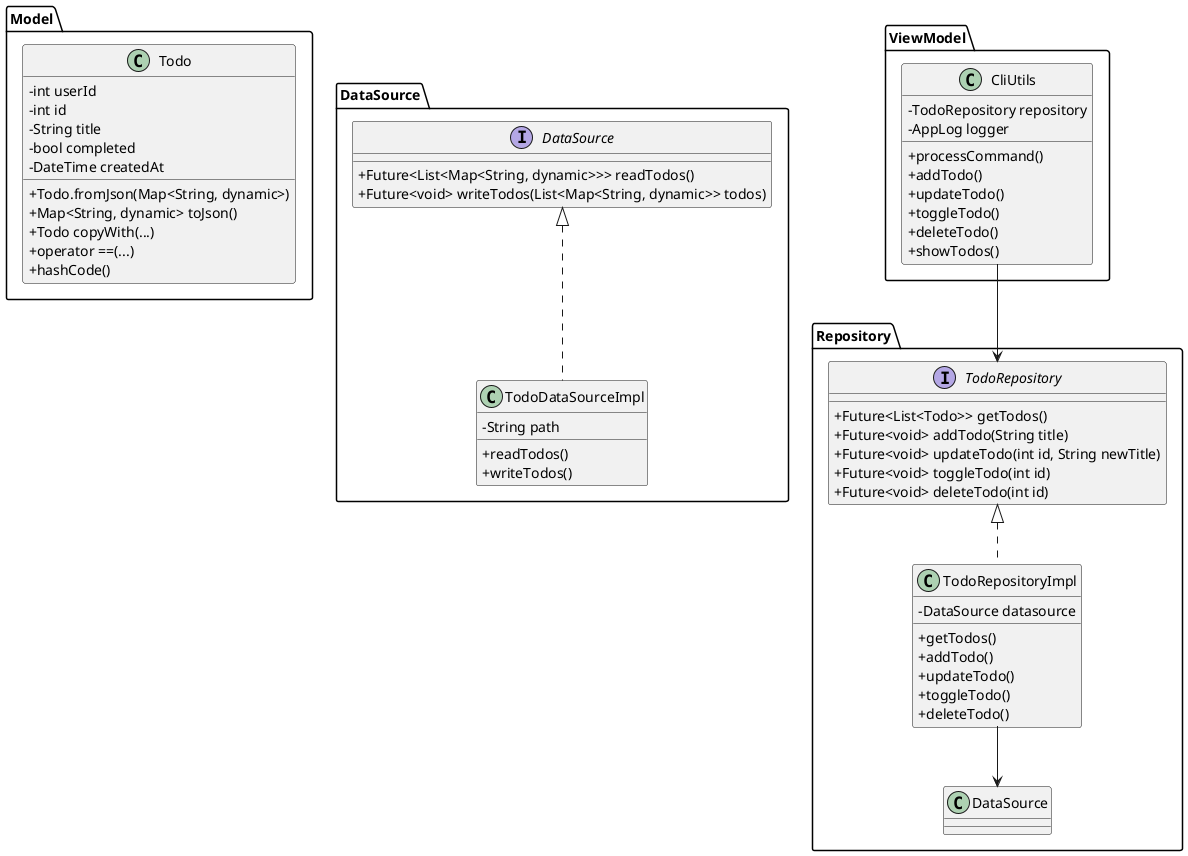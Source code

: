 @startuml

skinparam classAttributeIconSize 0

package "Model" {
  class Todo {
    - int userId
    - int id
    - String title
    - bool completed
    - DateTime createdAt
    + Todo.fromJson(Map<String, dynamic>)
    + Map<String, dynamic> toJson()
    + Todo copyWith(...)
    + operator ==(...)
    + hashCode()
  }
}

package "DataSource" {
  interface DataSource {
    + Future<List<Map<String, dynamic>>> readTodos()
    + Future<void> writeTodos(List<Map<String, dynamic>> todos)
  }

  class TodoDataSourceImpl {
    - String path
    + readTodos()
    + writeTodos()
  }

  DataSource <|.. TodoDataSourceImpl
}

package "Repository" {
  interface TodoRepository {
    + Future<List<Todo>> getTodos()
    + Future<void> addTodo(String title)
    + Future<void> updateTodo(int id, String newTitle)
    + Future<void> toggleTodo(int id)
    + Future<void> deleteTodo(int id)
  }

  class TodoRepositoryImpl {
    - DataSource datasource
    + getTodos()
    + addTodo()
    + updateTodo()
    + toggleTodo()
    + deleteTodo()
  }

  TodoRepository <|.. TodoRepositoryImpl
  TodoRepositoryImpl --> DataSource
}

package "ViewModel" {
  class CliUtils {
    - TodoRepository repository
    - AppLog logger
    + processCommand()
    + addTodo()
    + updateTodo()
    + toggleTodo()
    + deleteTodo()
    + showTodos()
  }

  CliUtils --> TodoRepository
}

@enduml
